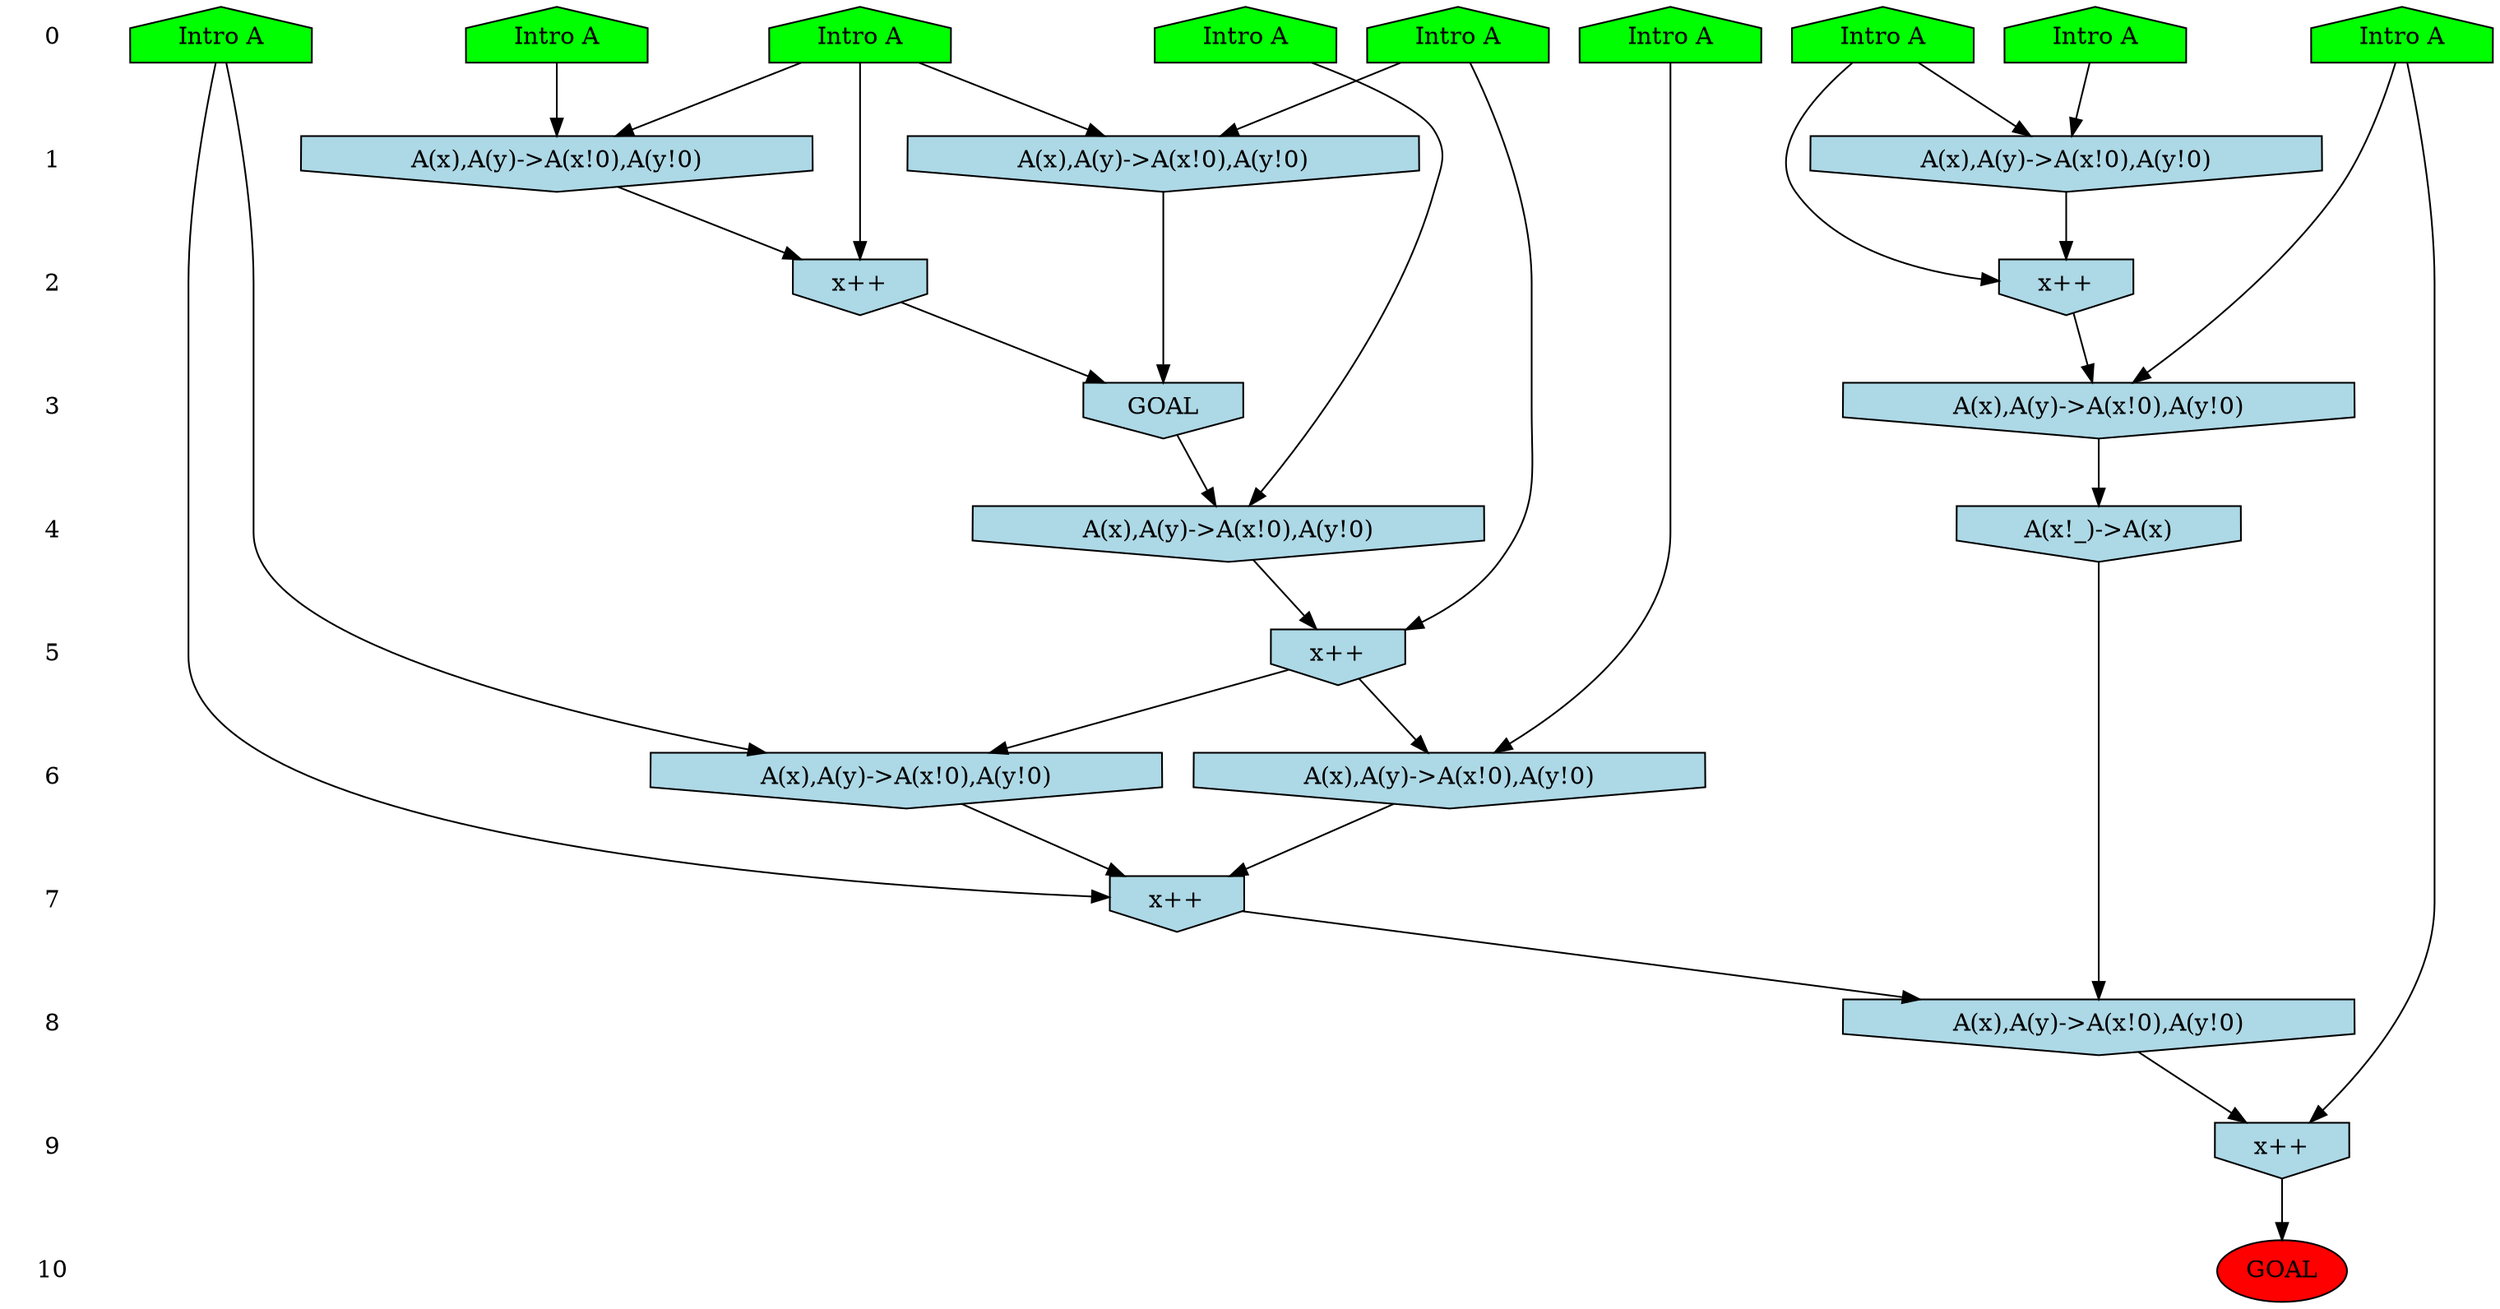 /* Compression of 1 causal flows obtained in average at 2.410532E+00 t.u */
/* Compressed causal flows were: [714] */
digraph G{
 ranksep=.5 ; 
{ rank = same ; "0" [shape=plaintext] ; node_1 [label ="Intro A", shape=house, style=filled, fillcolor=green] ;
node_2 [label ="Intro A", shape=house, style=filled, fillcolor=green] ;
node_3 [label ="Intro A", shape=house, style=filled, fillcolor=green] ;
node_4 [label ="Intro A", shape=house, style=filled, fillcolor=green] ;
node_5 [label ="Intro A", shape=house, style=filled, fillcolor=green] ;
node_6 [label ="Intro A", shape=house, style=filled, fillcolor=green] ;
node_7 [label ="Intro A", shape=house, style=filled, fillcolor=green] ;
node_8 [label ="Intro A", shape=house, style=filled, fillcolor=green] ;
node_9 [label ="Intro A", shape=house, style=filled, fillcolor=green] ;
}
{ rank = same ; "1" [shape=plaintext] ; node_10 [label="A(x),A(y)->A(x!0),A(y!0)", shape=invhouse, style=filled, fillcolor = lightblue] ;
node_11 [label="A(x),A(y)->A(x!0),A(y!0)", shape=invhouse, style=filled, fillcolor = lightblue] ;
node_12 [label="A(x),A(y)->A(x!0),A(y!0)", shape=invhouse, style=filled, fillcolor = lightblue] ;
}
{ rank = same ; "2" [shape=plaintext] ; node_13 [label="x++", shape=invhouse, style=filled, fillcolor = lightblue] ;
node_15 [label="x++", shape=invhouse, style=filled, fillcolor = lightblue] ;
}
{ rank = same ; "3" [shape=plaintext] ; node_14 [label="A(x),A(y)->A(x!0),A(y!0)", shape=invhouse, style=filled, fillcolor = lightblue] ;
node_16 [label="GOAL", shape=invhouse, style=filled, fillcolor = lightblue] ;
}
{ rank = same ; "4" [shape=plaintext] ; node_17 [label="A(x),A(y)->A(x!0),A(y!0)", shape=invhouse, style=filled, fillcolor = lightblue] ;
node_19 [label="A(x!_)->A(x)", shape=invhouse, style=filled, fillcolor = lightblue] ;
}
{ rank = same ; "5" [shape=plaintext] ; node_18 [label="x++", shape=invhouse, style=filled, fillcolor = lightblue] ;
}
{ rank = same ; "6" [shape=plaintext] ; node_20 [label="A(x),A(y)->A(x!0),A(y!0)", shape=invhouse, style=filled, fillcolor = lightblue] ;
node_21 [label="A(x),A(y)->A(x!0),A(y!0)", shape=invhouse, style=filled, fillcolor = lightblue] ;
}
{ rank = same ; "7" [shape=plaintext] ; node_22 [label="x++", shape=invhouse, style=filled, fillcolor = lightblue] ;
}
{ rank = same ; "8" [shape=plaintext] ; node_23 [label="A(x),A(y)->A(x!0),A(y!0)", shape=invhouse, style=filled, fillcolor = lightblue] ;
}
{ rank = same ; "9" [shape=plaintext] ; node_24 [label="x++", shape=invhouse, style=filled, fillcolor = lightblue] ;
}
{ rank = same ; "10" [shape=plaintext] ; node_25 [label ="GOAL", style=filled, fillcolor=red] ;
}
"0" -> "1" [style="invis"]; 
"1" -> "2" [style="invis"]; 
"2" -> "3" [style="invis"]; 
"3" -> "4" [style="invis"]; 
"4" -> "5" [style="invis"]; 
"5" -> "6" [style="invis"]; 
"6" -> "7" [style="invis"]; 
"7" -> "8" [style="invis"]; 
"8" -> "9" [style="invis"]; 
"9" -> "10" [style="invis"]; 
node_2 -> node_10
node_7 -> node_10
node_1 -> node_11
node_4 -> node_11
node_1 -> node_12
node_6 -> node_12
node_2 -> node_13
node_10 -> node_13
node_9 -> node_14
node_13 -> node_14
node_1 -> node_15
node_12 -> node_15
node_11 -> node_16
node_15 -> node_16
node_5 -> node_17
node_16 -> node_17
node_4 -> node_18
node_17 -> node_18
node_14 -> node_19
node_8 -> node_20
node_18 -> node_20
node_3 -> node_21
node_18 -> node_21
node_3 -> node_22
node_20 -> node_22
node_21 -> node_22
node_19 -> node_23
node_22 -> node_23
node_9 -> node_24
node_23 -> node_24
node_24 -> node_25
}
/*
 Dot generation time: 0.000515
*/
